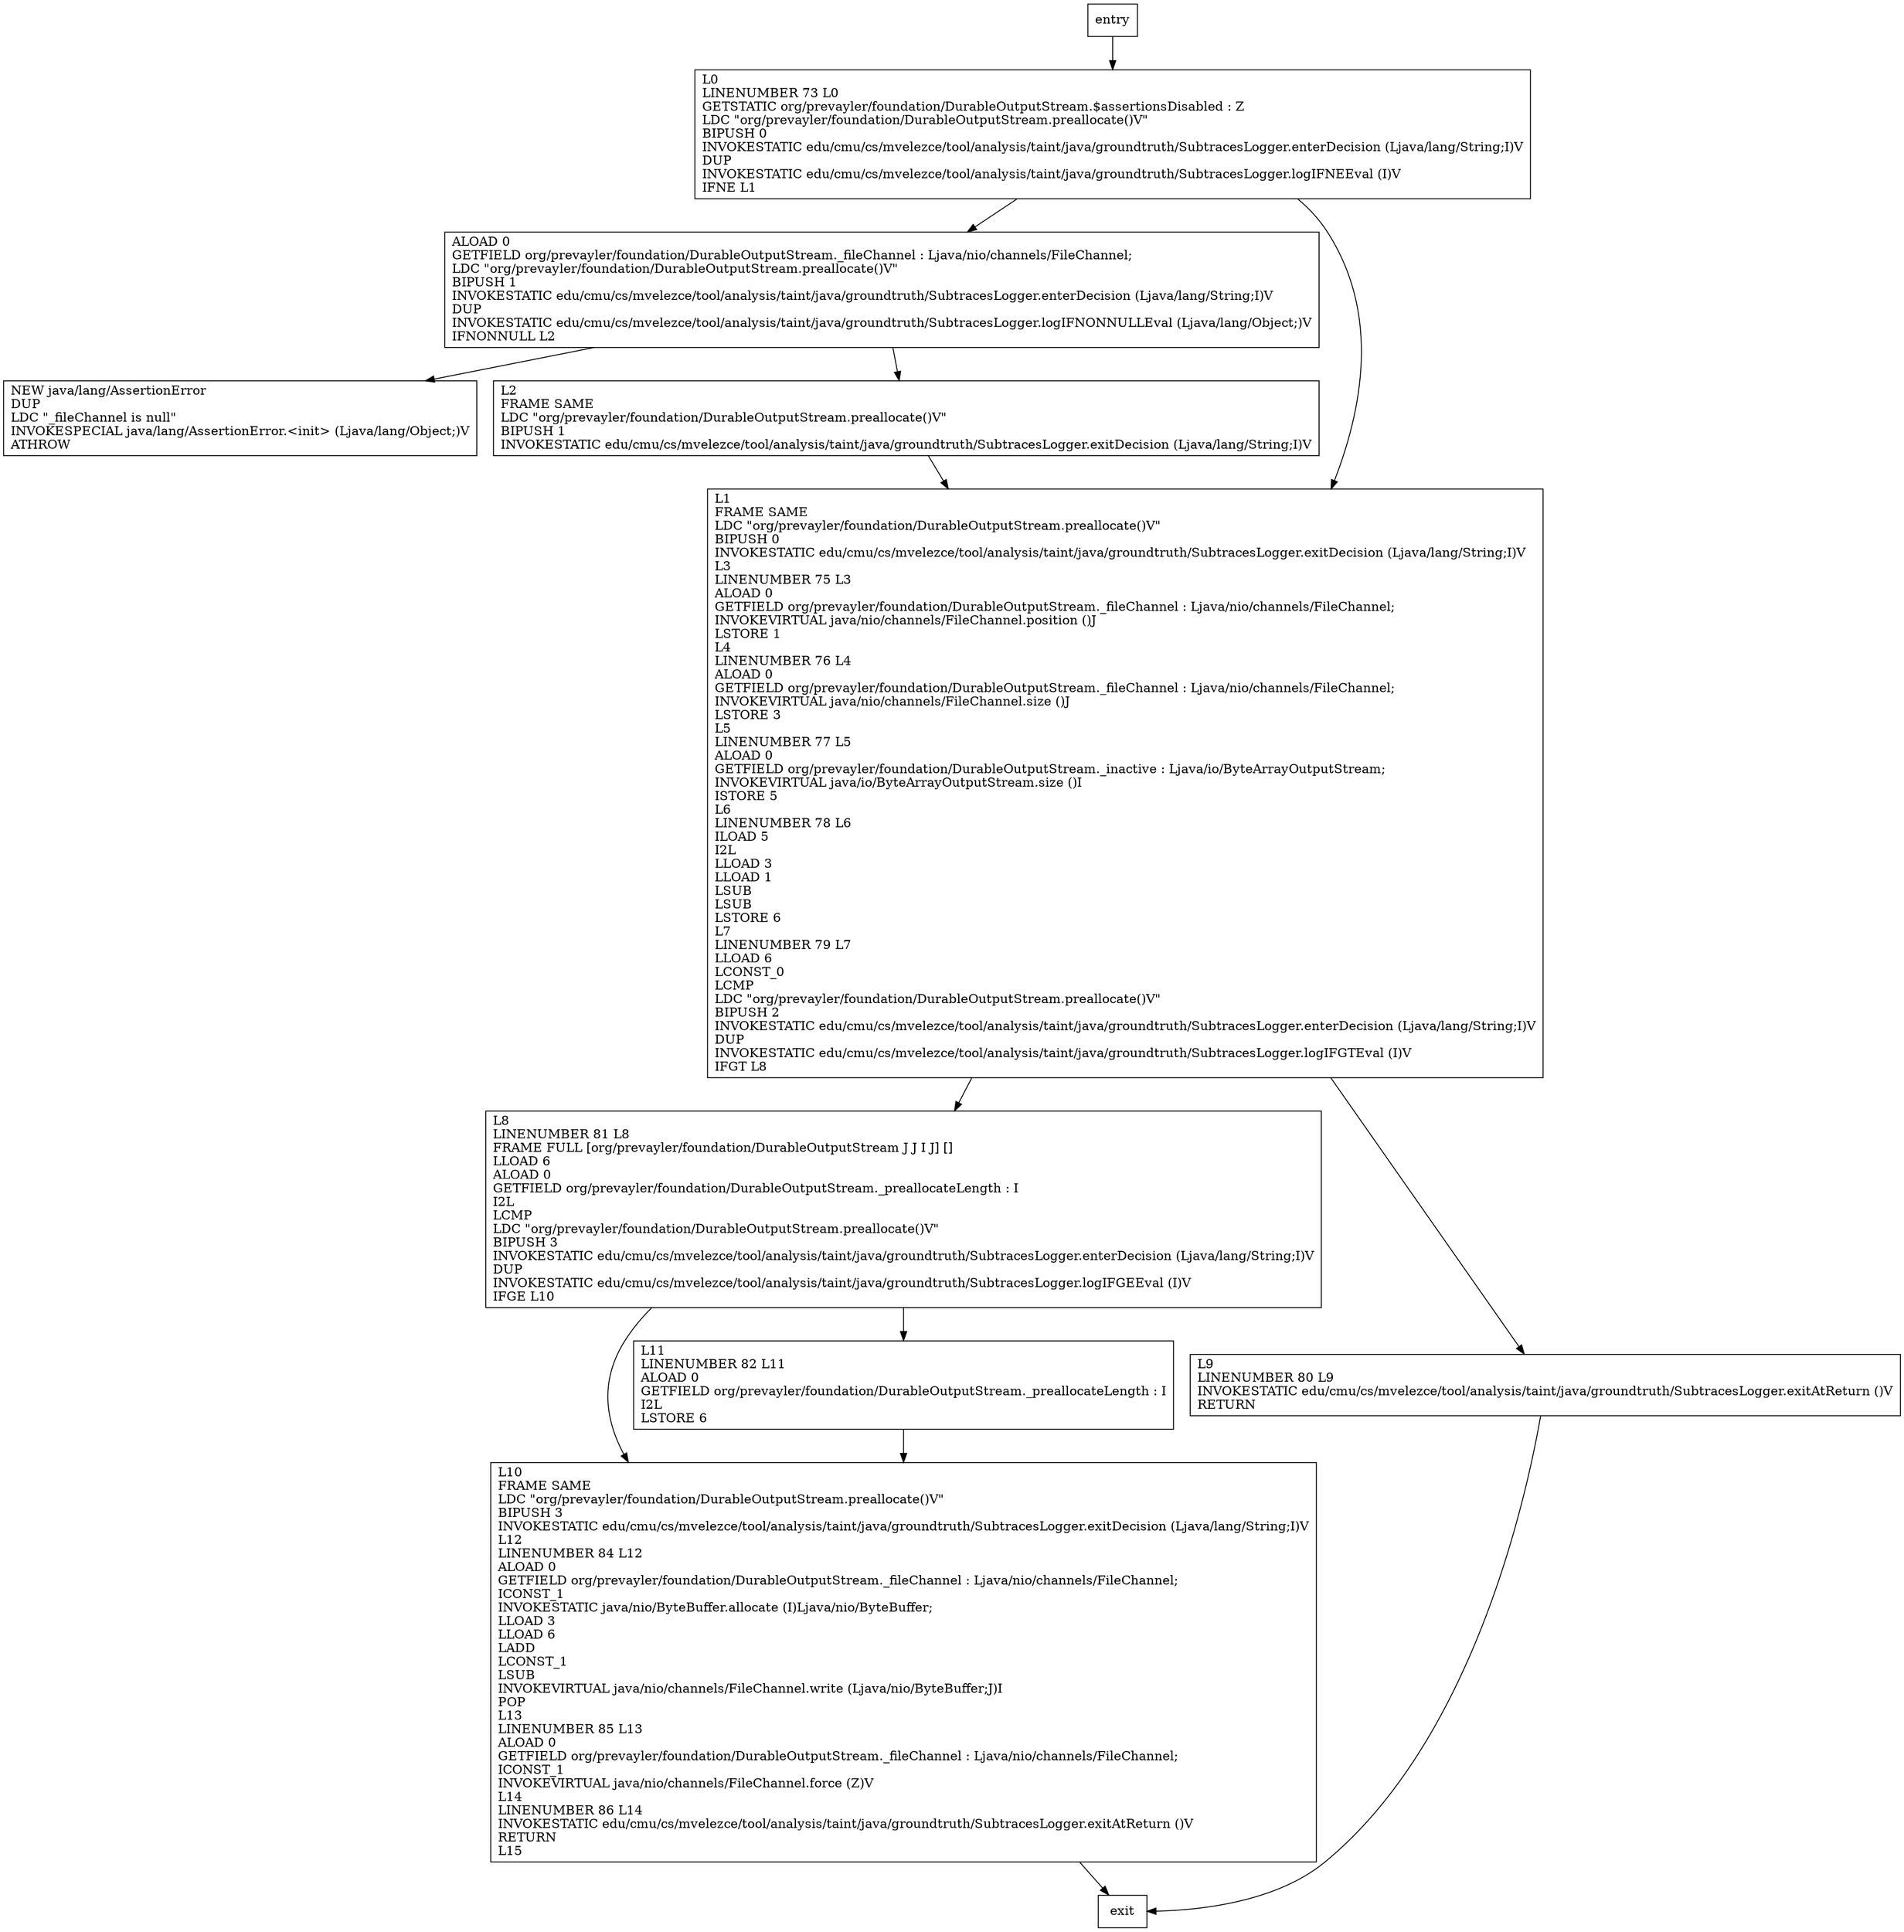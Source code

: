 digraph preallocate {
node [shape=record];
1544078442 [label="NEW java/lang/AssertionError\lDUP\lLDC \"_fileChannel is null\"\lINVOKESPECIAL java/lang/AssertionError.\<init\> (Ljava/lang/Object;)V\lATHROW\l"];
1479140596 [label="L8\lLINENUMBER 81 L8\lFRAME FULL [org/prevayler/foundation/DurableOutputStream J J I J] []\lLLOAD 6\lALOAD 0\lGETFIELD org/prevayler/foundation/DurableOutputStream._preallocateLength : I\lI2L\lLCMP\lLDC \"org/prevayler/foundation/DurableOutputStream.preallocate()V\"\lBIPUSH 3\lINVOKESTATIC edu/cmu/cs/mvelezce/tool/analysis/taint/java/groundtruth/SubtracesLogger.enterDecision (Ljava/lang/String;I)V\lDUP\lINVOKESTATIC edu/cmu/cs/mvelezce/tool/analysis/taint/java/groundtruth/SubtracesLogger.logIFGEEval (I)V\lIFGE L10\l"];
2123222442 [label="L0\lLINENUMBER 73 L0\lGETSTATIC org/prevayler/foundation/DurableOutputStream.$assertionsDisabled : Z\lLDC \"org/prevayler/foundation/DurableOutputStream.preallocate()V\"\lBIPUSH 0\lINVOKESTATIC edu/cmu/cs/mvelezce/tool/analysis/taint/java/groundtruth/SubtracesLogger.enterDecision (Ljava/lang/String;I)V\lDUP\lINVOKESTATIC edu/cmu/cs/mvelezce/tool/analysis/taint/java/groundtruth/SubtracesLogger.logIFNEEval (I)V\lIFNE L1\l"];
1555990397 [label="ALOAD 0\lGETFIELD org/prevayler/foundation/DurableOutputStream._fileChannel : Ljava/nio/channels/FileChannel;\lLDC \"org/prevayler/foundation/DurableOutputStream.preallocate()V\"\lBIPUSH 1\lINVOKESTATIC edu/cmu/cs/mvelezce/tool/analysis/taint/java/groundtruth/SubtracesLogger.enterDecision (Ljava/lang/String;I)V\lDUP\lINVOKESTATIC edu/cmu/cs/mvelezce/tool/analysis/taint/java/groundtruth/SubtracesLogger.logIFNONNULLEval (Ljava/lang/Object;)V\lIFNONNULL L2\l"];
1108889615 [label="L10\lFRAME SAME\lLDC \"org/prevayler/foundation/DurableOutputStream.preallocate()V\"\lBIPUSH 3\lINVOKESTATIC edu/cmu/cs/mvelezce/tool/analysis/taint/java/groundtruth/SubtracesLogger.exitDecision (Ljava/lang/String;I)V\lL12\lLINENUMBER 84 L12\lALOAD 0\lGETFIELD org/prevayler/foundation/DurableOutputStream._fileChannel : Ljava/nio/channels/FileChannel;\lICONST_1\lINVOKESTATIC java/nio/ByteBuffer.allocate (I)Ljava/nio/ByteBuffer;\lLLOAD 3\lLLOAD 6\lLADD\lLCONST_1\lLSUB\lINVOKEVIRTUAL java/nio/channels/FileChannel.write (Ljava/nio/ByteBuffer;J)I\lPOP\lL13\lLINENUMBER 85 L13\lALOAD 0\lGETFIELD org/prevayler/foundation/DurableOutputStream._fileChannel : Ljava/nio/channels/FileChannel;\lICONST_1\lINVOKEVIRTUAL java/nio/channels/FileChannel.force (Z)V\lL14\lLINENUMBER 86 L14\lINVOKESTATIC edu/cmu/cs/mvelezce/tool/analysis/taint/java/groundtruth/SubtracesLogger.exitAtReturn ()V\lRETURN\lL15\l"];
1275028674 [label="L11\lLINENUMBER 82 L11\lALOAD 0\lGETFIELD org/prevayler/foundation/DurableOutputStream._preallocateLength : I\lI2L\lLSTORE 6\l"];
1746570062 [label="L1\lFRAME SAME\lLDC \"org/prevayler/foundation/DurableOutputStream.preallocate()V\"\lBIPUSH 0\lINVOKESTATIC edu/cmu/cs/mvelezce/tool/analysis/taint/java/groundtruth/SubtracesLogger.exitDecision (Ljava/lang/String;I)V\lL3\lLINENUMBER 75 L3\lALOAD 0\lGETFIELD org/prevayler/foundation/DurableOutputStream._fileChannel : Ljava/nio/channels/FileChannel;\lINVOKEVIRTUAL java/nio/channels/FileChannel.position ()J\lLSTORE 1\lL4\lLINENUMBER 76 L4\lALOAD 0\lGETFIELD org/prevayler/foundation/DurableOutputStream._fileChannel : Ljava/nio/channels/FileChannel;\lINVOKEVIRTUAL java/nio/channels/FileChannel.size ()J\lLSTORE 3\lL5\lLINENUMBER 77 L5\lALOAD 0\lGETFIELD org/prevayler/foundation/DurableOutputStream._inactive : Ljava/io/ByteArrayOutputStream;\lINVOKEVIRTUAL java/io/ByteArrayOutputStream.size ()I\lISTORE 5\lL6\lLINENUMBER 78 L6\lILOAD 5\lI2L\lLLOAD 3\lLLOAD 1\lLSUB\lLSUB\lLSTORE 6\lL7\lLINENUMBER 79 L7\lLLOAD 6\lLCONST_0\lLCMP\lLDC \"org/prevayler/foundation/DurableOutputStream.preallocate()V\"\lBIPUSH 2\lINVOKESTATIC edu/cmu/cs/mvelezce/tool/analysis/taint/java/groundtruth/SubtracesLogger.enterDecision (Ljava/lang/String;I)V\lDUP\lINVOKESTATIC edu/cmu/cs/mvelezce/tool/analysis/taint/java/groundtruth/SubtracesLogger.logIFGTEval (I)V\lIFGT L8\l"];
1887699190 [label="L9\lLINENUMBER 80 L9\lINVOKESTATIC edu/cmu/cs/mvelezce/tool/analysis/taint/java/groundtruth/SubtracesLogger.exitAtReturn ()V\lRETURN\l"];
1291367132 [label="L2\lFRAME SAME\lLDC \"org/prevayler/foundation/DurableOutputStream.preallocate()V\"\lBIPUSH 1\lINVOKESTATIC edu/cmu/cs/mvelezce/tool/analysis/taint/java/groundtruth/SubtracesLogger.exitDecision (Ljava/lang/String;I)V\l"];
entry;
exit;
entry -> 2123222442;
1479140596 -> 1108889615;
1479140596 -> 1275028674;
2123222442 -> 1555990397;
2123222442 -> 1746570062;
1555990397 -> 1544078442;
1555990397 -> 1291367132;
1108889615 -> exit;
1275028674 -> 1108889615;
1746570062 -> 1479140596;
1746570062 -> 1887699190;
1887699190 -> exit;
1291367132 -> 1746570062;
}
